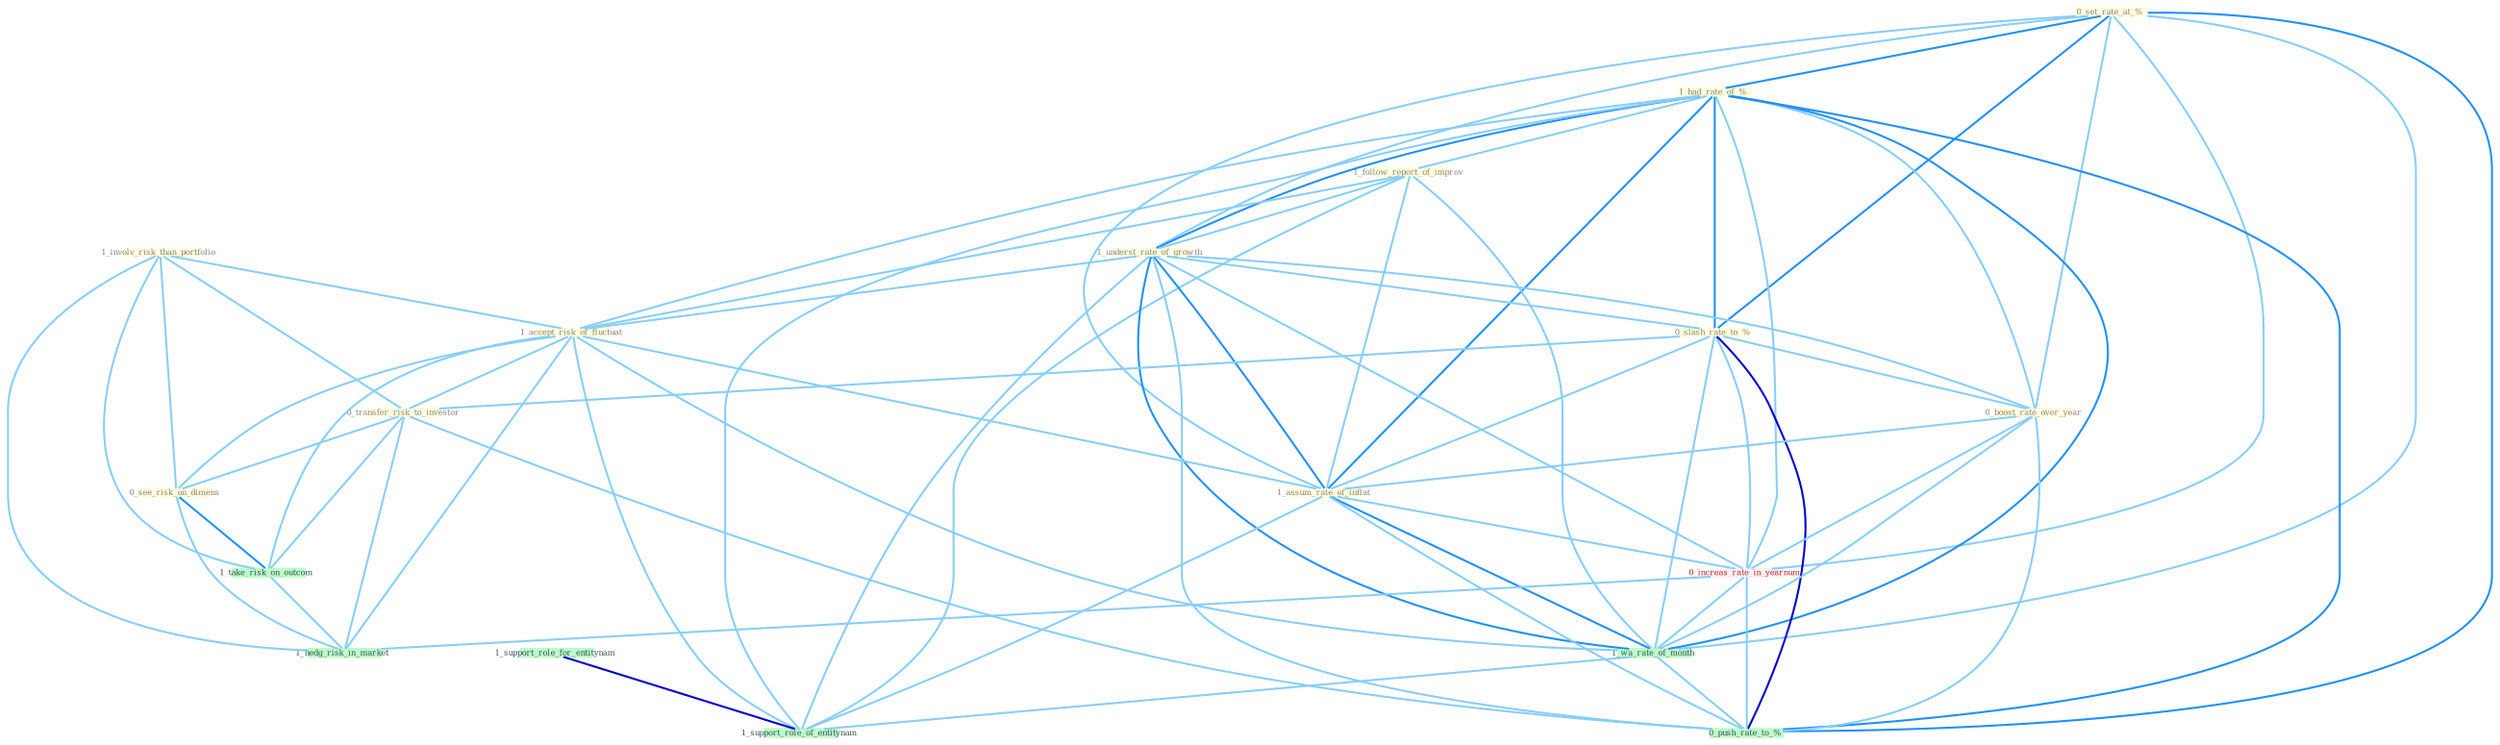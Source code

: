 Graph G{ 
    node
    [shape=polygon,style=filled,width=.5,height=.06,color="#BDFCC9",fixedsize=true,fontsize=4,
    fontcolor="#2f4f4f"];
    {node
    [color="#ffffe0", fontcolor="#8b7d6b"] "1_involv_risk_than_portfolio " "0_set_rate_at_% " "1_had_rate_of_% " "1_follow_report_of_improv " "1_underst_rate_of_growth " "0_slash_rate_to_% " "1_accept_risk_of_fluctuat " "0_transfer_risk_to_investor " "0_see_risk_on_dimens " "0_boost_rate_over_year " "1_assum_rate_of_inflat "}
{node [color="#fff0f5", fontcolor="#b22222"] "0_increas_rate_in_yearnum "}
edge [color="#B0E2FF"];

	"1_involv_risk_than_portfolio " -- "1_accept_risk_of_fluctuat " [w="1", color="#87cefa" ];
	"1_involv_risk_than_portfolio " -- "0_transfer_risk_to_investor " [w="1", color="#87cefa" ];
	"1_involv_risk_than_portfolio " -- "0_see_risk_on_dimens " [w="1", color="#87cefa" ];
	"1_involv_risk_than_portfolio " -- "1_take_risk_on_outcom " [w="1", color="#87cefa" ];
	"1_involv_risk_than_portfolio " -- "1_hedg_risk_in_market " [w="1", color="#87cefa" ];
	"0_set_rate_at_% " -- "1_had_rate_of_% " [w="2", color="#1e90ff" , len=0.8];
	"0_set_rate_at_% " -- "1_underst_rate_of_growth " [w="1", color="#87cefa" ];
	"0_set_rate_at_% " -- "0_slash_rate_to_% " [w="2", color="#1e90ff" , len=0.8];
	"0_set_rate_at_% " -- "0_boost_rate_over_year " [w="1", color="#87cefa" ];
	"0_set_rate_at_% " -- "1_assum_rate_of_inflat " [w="1", color="#87cefa" ];
	"0_set_rate_at_% " -- "0_increas_rate_in_yearnum " [w="1", color="#87cefa" ];
	"0_set_rate_at_% " -- "1_wa_rate_of_month " [w="1", color="#87cefa" ];
	"0_set_rate_at_% " -- "0_push_rate_to_% " [w="2", color="#1e90ff" , len=0.8];
	"1_had_rate_of_% " -- "1_follow_report_of_improv " [w="1", color="#87cefa" ];
	"1_had_rate_of_% " -- "1_underst_rate_of_growth " [w="2", color="#1e90ff" , len=0.8];
	"1_had_rate_of_% " -- "0_slash_rate_to_% " [w="2", color="#1e90ff" , len=0.8];
	"1_had_rate_of_% " -- "1_accept_risk_of_fluctuat " [w="1", color="#87cefa" ];
	"1_had_rate_of_% " -- "0_boost_rate_over_year " [w="1", color="#87cefa" ];
	"1_had_rate_of_% " -- "1_assum_rate_of_inflat " [w="2", color="#1e90ff" , len=0.8];
	"1_had_rate_of_% " -- "0_increas_rate_in_yearnum " [w="1", color="#87cefa" ];
	"1_had_rate_of_% " -- "1_wa_rate_of_month " [w="2", color="#1e90ff" , len=0.8];
	"1_had_rate_of_% " -- "0_push_rate_to_% " [w="2", color="#1e90ff" , len=0.8];
	"1_had_rate_of_% " -- "1_support_role_of_entitynam " [w="1", color="#87cefa" ];
	"1_follow_report_of_improv " -- "1_underst_rate_of_growth " [w="1", color="#87cefa" ];
	"1_follow_report_of_improv " -- "1_accept_risk_of_fluctuat " [w="1", color="#87cefa" ];
	"1_follow_report_of_improv " -- "1_assum_rate_of_inflat " [w="1", color="#87cefa" ];
	"1_follow_report_of_improv " -- "1_wa_rate_of_month " [w="1", color="#87cefa" ];
	"1_follow_report_of_improv " -- "1_support_role_of_entitynam " [w="1", color="#87cefa" ];
	"1_underst_rate_of_growth " -- "0_slash_rate_to_% " [w="1", color="#87cefa" ];
	"1_underst_rate_of_growth " -- "1_accept_risk_of_fluctuat " [w="1", color="#87cefa" ];
	"1_underst_rate_of_growth " -- "0_boost_rate_over_year " [w="1", color="#87cefa" ];
	"1_underst_rate_of_growth " -- "1_assum_rate_of_inflat " [w="2", color="#1e90ff" , len=0.8];
	"1_underst_rate_of_growth " -- "0_increas_rate_in_yearnum " [w="1", color="#87cefa" ];
	"1_underst_rate_of_growth " -- "1_wa_rate_of_month " [w="2", color="#1e90ff" , len=0.8];
	"1_underst_rate_of_growth " -- "0_push_rate_to_% " [w="1", color="#87cefa" ];
	"1_underst_rate_of_growth " -- "1_support_role_of_entitynam " [w="1", color="#87cefa" ];
	"0_slash_rate_to_% " -- "0_transfer_risk_to_investor " [w="1", color="#87cefa" ];
	"0_slash_rate_to_% " -- "0_boost_rate_over_year " [w="1", color="#87cefa" ];
	"0_slash_rate_to_% " -- "1_assum_rate_of_inflat " [w="1", color="#87cefa" ];
	"0_slash_rate_to_% " -- "0_increas_rate_in_yearnum " [w="1", color="#87cefa" ];
	"0_slash_rate_to_% " -- "1_wa_rate_of_month " [w="1", color="#87cefa" ];
	"0_slash_rate_to_% " -- "0_push_rate_to_% " [w="3", color="#0000cd" , len=0.6];
	"1_accept_risk_of_fluctuat " -- "0_transfer_risk_to_investor " [w="1", color="#87cefa" ];
	"1_accept_risk_of_fluctuat " -- "0_see_risk_on_dimens " [w="1", color="#87cefa" ];
	"1_accept_risk_of_fluctuat " -- "1_assum_rate_of_inflat " [w="1", color="#87cefa" ];
	"1_accept_risk_of_fluctuat " -- "1_wa_rate_of_month " [w="1", color="#87cefa" ];
	"1_accept_risk_of_fluctuat " -- "1_take_risk_on_outcom " [w="1", color="#87cefa" ];
	"1_accept_risk_of_fluctuat " -- "1_support_role_of_entitynam " [w="1", color="#87cefa" ];
	"1_accept_risk_of_fluctuat " -- "1_hedg_risk_in_market " [w="1", color="#87cefa" ];
	"0_transfer_risk_to_investor " -- "0_see_risk_on_dimens " [w="1", color="#87cefa" ];
	"0_transfer_risk_to_investor " -- "1_take_risk_on_outcom " [w="1", color="#87cefa" ];
	"0_transfer_risk_to_investor " -- "0_push_rate_to_% " [w="1", color="#87cefa" ];
	"0_transfer_risk_to_investor " -- "1_hedg_risk_in_market " [w="1", color="#87cefa" ];
	"0_see_risk_on_dimens " -- "1_take_risk_on_outcom " [w="2", color="#1e90ff" , len=0.8];
	"0_see_risk_on_dimens " -- "1_hedg_risk_in_market " [w="1", color="#87cefa" ];
	"0_boost_rate_over_year " -- "1_assum_rate_of_inflat " [w="1", color="#87cefa" ];
	"0_boost_rate_over_year " -- "0_increas_rate_in_yearnum " [w="1", color="#87cefa" ];
	"0_boost_rate_over_year " -- "1_wa_rate_of_month " [w="1", color="#87cefa" ];
	"0_boost_rate_over_year " -- "0_push_rate_to_% " [w="1", color="#87cefa" ];
	"1_assum_rate_of_inflat " -- "0_increas_rate_in_yearnum " [w="1", color="#87cefa" ];
	"1_assum_rate_of_inflat " -- "1_wa_rate_of_month " [w="2", color="#1e90ff" , len=0.8];
	"1_assum_rate_of_inflat " -- "0_push_rate_to_% " [w="1", color="#87cefa" ];
	"1_assum_rate_of_inflat " -- "1_support_role_of_entitynam " [w="1", color="#87cefa" ];
	"0_increas_rate_in_yearnum " -- "1_wa_rate_of_month " [w="1", color="#87cefa" ];
	"0_increas_rate_in_yearnum " -- "0_push_rate_to_% " [w="1", color="#87cefa" ];
	"0_increas_rate_in_yearnum " -- "1_hedg_risk_in_market " [w="1", color="#87cefa" ];
	"1_wa_rate_of_month " -- "0_push_rate_to_% " [w="1", color="#87cefa" ];
	"1_wa_rate_of_month " -- "1_support_role_of_entitynam " [w="1", color="#87cefa" ];
	"1_support_role_for_entitynam " -- "1_support_role_of_entitynam " [w="3", color="#0000cd" , len=0.6];
	"1_take_risk_on_outcom " -- "1_hedg_risk_in_market " [w="1", color="#87cefa" ];
}